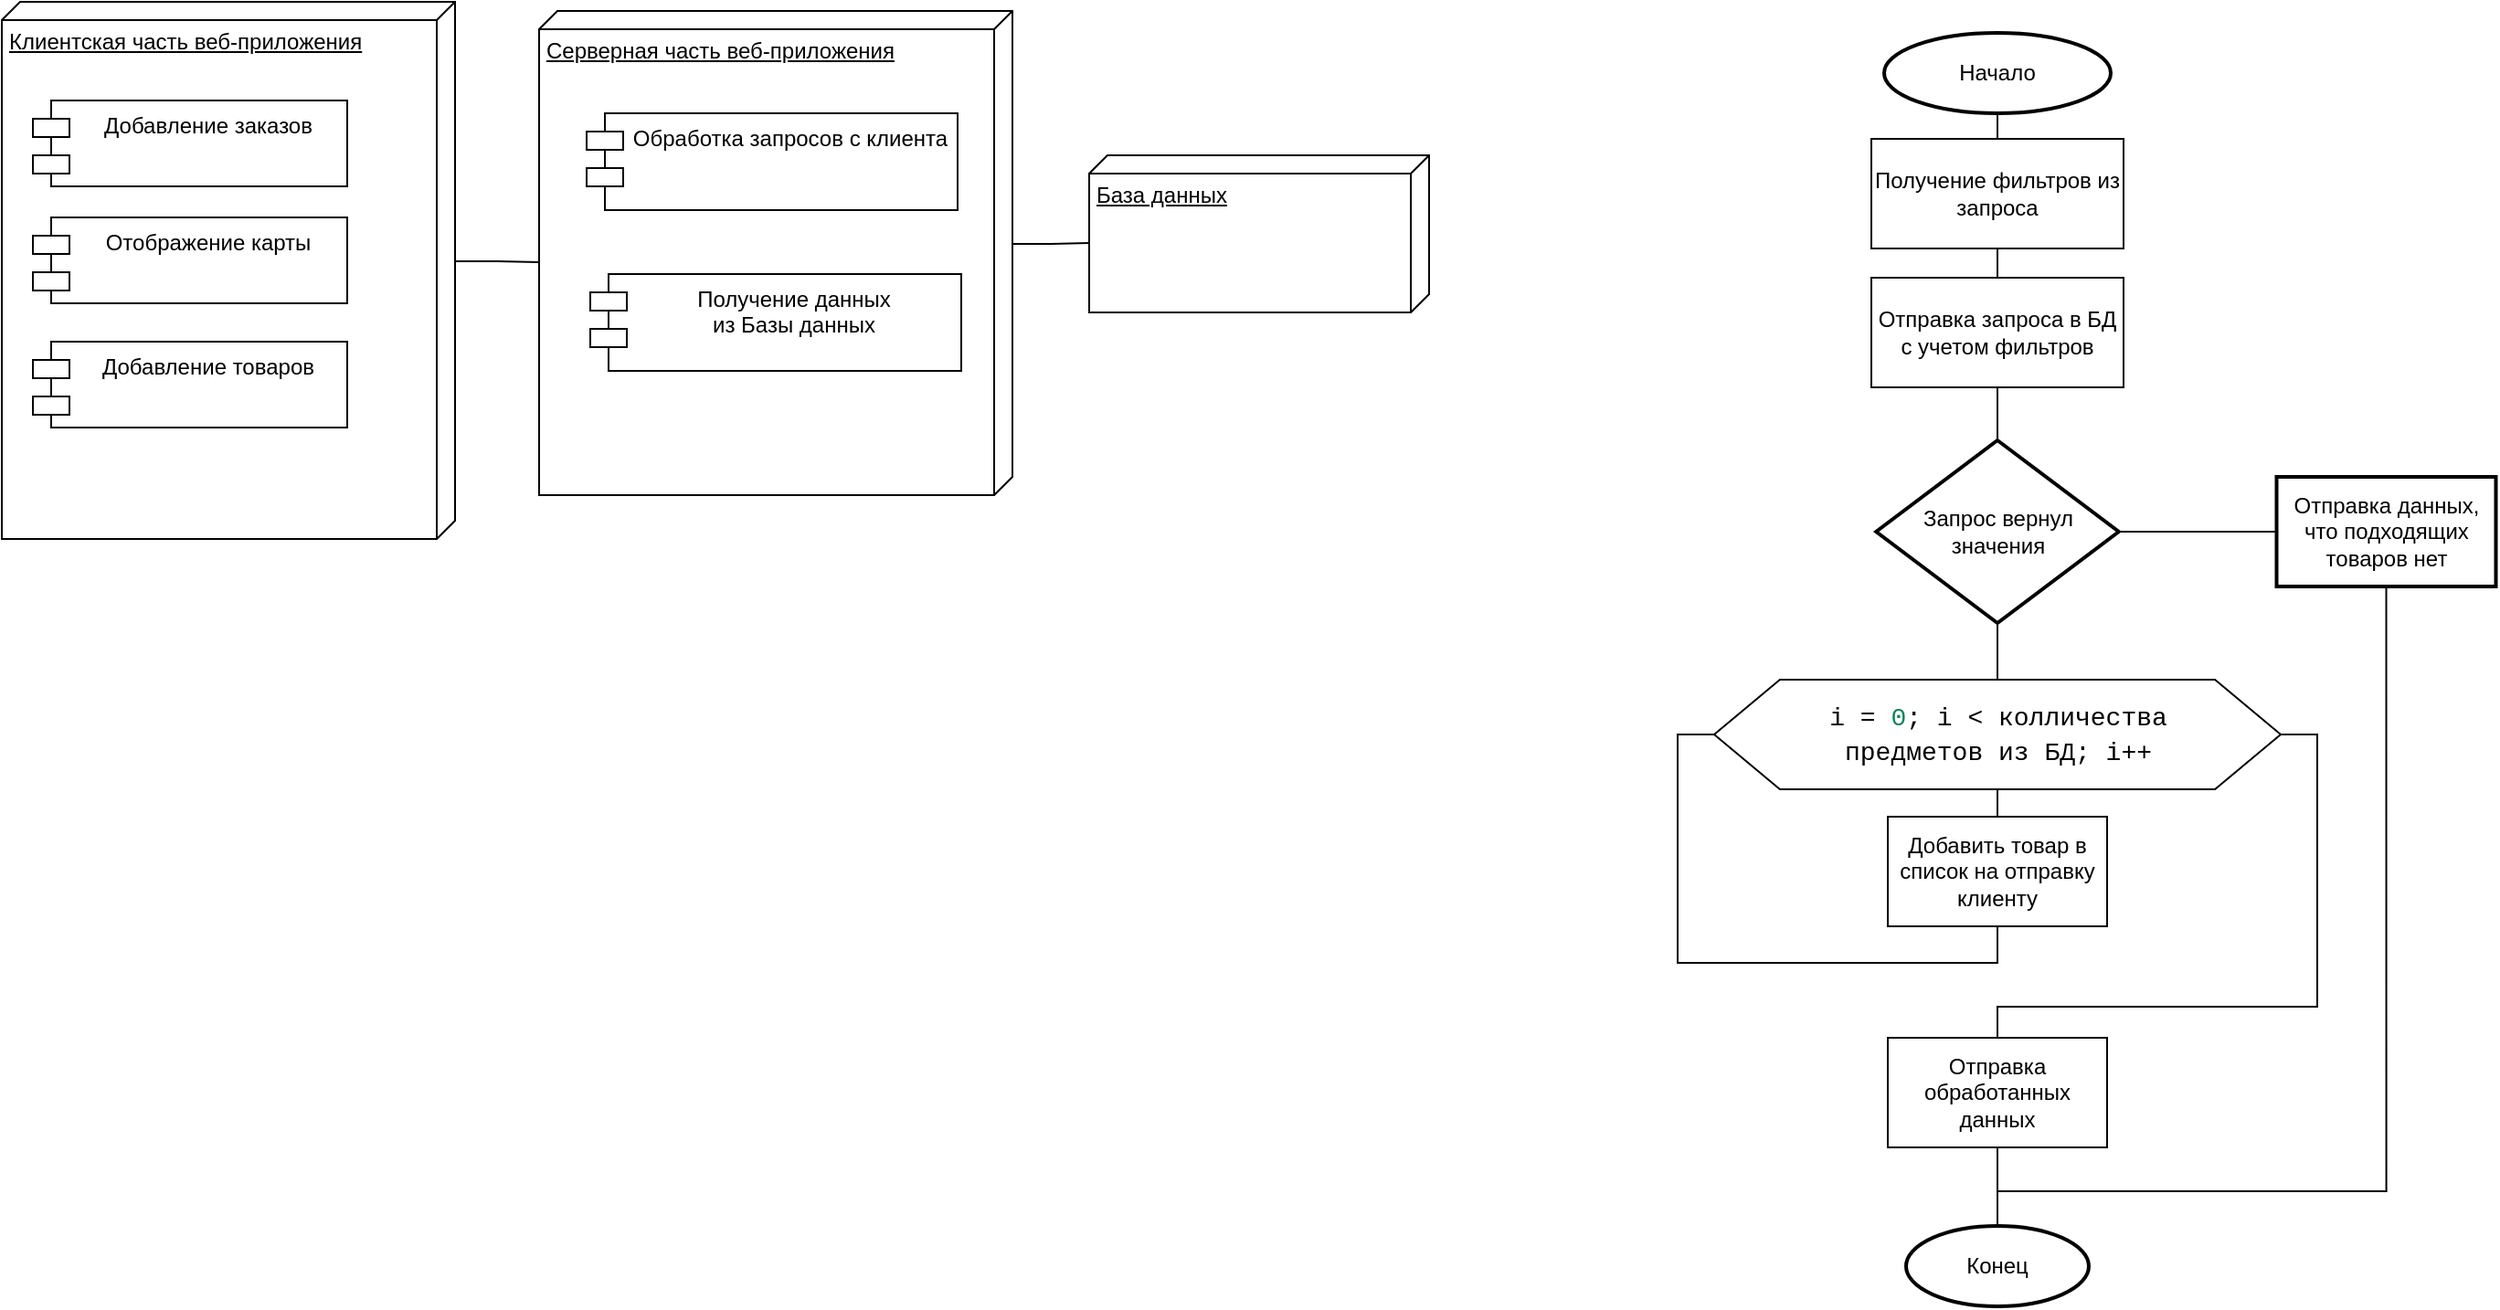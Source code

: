 <mxfile version="15.4.0" type="device"><diagram id="vxu4gS7JjIUmQRm69OTc" name="Страница 1"><mxGraphModel dx="1086" dy="806" grid="0" gridSize="10" guides="1" tooltips="1" connect="1" arrows="1" fold="1" page="1" pageScale="1" pageWidth="827" pageHeight="1169" math="0" shadow="0"><root><mxCell id="0"/><mxCell id="1" parent="0"/><mxCell id="g5gTbjDW11xaAzrR5Q2P-9" style="edgeStyle=orthogonalEdgeStyle;rounded=0;orthogonalLoop=1;jettySize=auto;html=1;exitX=0;exitY=0;exitDx=142;exitDy=0;exitPerimeter=0;entryX=0;entryY=0;entryDx=137.5;entryDy=259;entryPerimeter=0;endArrow=none;endFill=0;" parent="1" source="g5gTbjDW11xaAzrR5Q2P-1" target="g5gTbjDW11xaAzrR5Q2P-2" edge="1"><mxGeometry relative="1" as="geometry"/></mxCell><mxCell id="g5gTbjDW11xaAzrR5Q2P-1" value="Клиентская часть веб-приложения" style="verticalAlign=top;align=left;spacingTop=8;spacingLeft=2;spacingRight=12;shape=cube;size=10;direction=south;fontStyle=4;html=1;" parent="1" vertex="1"><mxGeometry x="37" y="106" width="248" height="294" as="geometry"/></mxCell><mxCell id="g5gTbjDW11xaAzrR5Q2P-10" style="edgeStyle=orthogonalEdgeStyle;rounded=0;orthogonalLoop=1;jettySize=auto;html=1;exitX=0;exitY=0;exitDx=127.5;exitDy=0;exitPerimeter=0;entryX=0;entryY=0;entryDx=48;entryDy=186;entryPerimeter=0;endArrow=none;endFill=0;" parent="1" source="g5gTbjDW11xaAzrR5Q2P-2" target="g5gTbjDW11xaAzrR5Q2P-3" edge="1"><mxGeometry relative="1" as="geometry"/></mxCell><mxCell id="g5gTbjDW11xaAzrR5Q2P-2" value="Серверная часть веб-приложения" style="verticalAlign=top;align=left;spacingTop=8;spacingLeft=2;spacingRight=12;shape=cube;size=10;direction=south;fontStyle=4;html=1;" parent="1" vertex="1"><mxGeometry x="331" y="111" width="259" height="265" as="geometry"/></mxCell><mxCell id="g5gTbjDW11xaAzrR5Q2P-3" value="База данных" style="verticalAlign=top;align=left;spacingTop=8;spacingLeft=2;spacingRight=12;shape=cube;size=10;direction=south;fontStyle=4;html=1;" parent="1" vertex="1"><mxGeometry x="632" y="190" width="186" height="86" as="geometry"/></mxCell><mxCell id="g5gTbjDW11xaAzrR5Q2P-4" value="Добавление заказов" style="shape=module;align=left;spacingLeft=20;align=center;verticalAlign=top;" parent="1" vertex="1"><mxGeometry x="54" y="160" width="172" height="47" as="geometry"/></mxCell><mxCell id="g5gTbjDW11xaAzrR5Q2P-5" value="Отображение карты" style="shape=module;align=left;spacingLeft=20;align=center;verticalAlign=top;" parent="1" vertex="1"><mxGeometry x="54" y="224" width="172" height="47" as="geometry"/></mxCell><mxCell id="g5gTbjDW11xaAzrR5Q2P-6" value="Добавление товаров" style="shape=module;align=left;spacingLeft=20;align=center;verticalAlign=top;" parent="1" vertex="1"><mxGeometry x="54" y="292" width="172" height="47" as="geometry"/></mxCell><mxCell id="g5gTbjDW11xaAzrR5Q2P-7" value="Обработка запросов с клиента" style="shape=module;align=left;spacingLeft=20;align=center;verticalAlign=top;" parent="1" vertex="1"><mxGeometry x="357" y="167" width="203" height="53" as="geometry"/></mxCell><mxCell id="g5gTbjDW11xaAzrR5Q2P-8" value="Получение данных &#10;из Базы данных" style="shape=module;align=left;spacingLeft=20;align=center;verticalAlign=top;" parent="1" vertex="1"><mxGeometry x="359" y="255" width="203" height="53" as="geometry"/></mxCell><mxCell id="RY_Wz6eaNgmoLlMGkBbU-8" style="edgeStyle=orthogonalEdgeStyle;rounded=0;orthogonalLoop=1;jettySize=auto;html=1;exitX=0.5;exitY=1;exitDx=0;exitDy=0;exitPerimeter=0;entryX=0.5;entryY=0;entryDx=0;entryDy=0;endArrow=none;endFill=0;" edge="1" parent="1" source="RY_Wz6eaNgmoLlMGkBbU-3" target="RY_Wz6eaNgmoLlMGkBbU-4"><mxGeometry relative="1" as="geometry"/></mxCell><mxCell id="RY_Wz6eaNgmoLlMGkBbU-3" value="Начало" style="strokeWidth=2;html=1;shape=mxgraph.flowchart.start_1;whiteSpace=wrap;" vertex="1" parent="1"><mxGeometry x="1067" y="123" width="124" height="44" as="geometry"/></mxCell><mxCell id="RY_Wz6eaNgmoLlMGkBbU-9" style="edgeStyle=orthogonalEdgeStyle;rounded=0;orthogonalLoop=1;jettySize=auto;html=1;exitX=0.5;exitY=1;exitDx=0;exitDy=0;entryX=0.5;entryY=0;entryDx=0;entryDy=0;endArrow=none;endFill=0;" edge="1" parent="1" source="RY_Wz6eaNgmoLlMGkBbU-4" target="RY_Wz6eaNgmoLlMGkBbU-5"><mxGeometry relative="1" as="geometry"/></mxCell><mxCell id="RY_Wz6eaNgmoLlMGkBbU-4" value="Получение фильтров из запроса" style="rounded=0;whiteSpace=wrap;html=1;" vertex="1" parent="1"><mxGeometry x="1060" y="181" width="138" height="60" as="geometry"/></mxCell><mxCell id="RY_Wz6eaNgmoLlMGkBbU-10" style="edgeStyle=orthogonalEdgeStyle;rounded=0;orthogonalLoop=1;jettySize=auto;html=1;exitX=0.5;exitY=1;exitDx=0;exitDy=0;entryX=0.5;entryY=0;entryDx=0;entryDy=0;entryPerimeter=0;endArrow=none;endFill=0;" edge="1" parent="1" source="RY_Wz6eaNgmoLlMGkBbU-5" target="RY_Wz6eaNgmoLlMGkBbU-7"><mxGeometry relative="1" as="geometry"/></mxCell><mxCell id="RY_Wz6eaNgmoLlMGkBbU-5" value="Отправка запроса в БД с учетом фильтров" style="rounded=0;whiteSpace=wrap;html=1;" vertex="1" parent="1"><mxGeometry x="1060" y="257" width="138" height="60" as="geometry"/></mxCell><mxCell id="RY_Wz6eaNgmoLlMGkBbU-13" value="" style="edgeStyle=orthogonalEdgeStyle;rounded=0;orthogonalLoop=1;jettySize=auto;html=1;endArrow=none;endFill=0;" edge="1" parent="1" source="RY_Wz6eaNgmoLlMGkBbU-7" target="RY_Wz6eaNgmoLlMGkBbU-12"><mxGeometry relative="1" as="geometry"/></mxCell><mxCell id="RY_Wz6eaNgmoLlMGkBbU-25" style="edgeStyle=orthogonalEdgeStyle;rounded=0;orthogonalLoop=1;jettySize=auto;html=1;exitX=0.5;exitY=1;exitDx=0;exitDy=0;exitPerimeter=0;entryX=0.5;entryY=0;entryDx=0;entryDy=0;endArrow=none;endFill=0;" edge="1" parent="1" source="RY_Wz6eaNgmoLlMGkBbU-7" target="RY_Wz6eaNgmoLlMGkBbU-21"><mxGeometry relative="1" as="geometry"/></mxCell><mxCell id="RY_Wz6eaNgmoLlMGkBbU-7" value="Запрос вернул значения" style="strokeWidth=2;html=1;shape=mxgraph.flowchart.decision;whiteSpace=wrap;" vertex="1" parent="1"><mxGeometry x="1062.63" y="346" width="132.75" height="100" as="geometry"/></mxCell><mxCell id="RY_Wz6eaNgmoLlMGkBbU-33" style="edgeStyle=orthogonalEdgeStyle;rounded=0;orthogonalLoop=1;jettySize=auto;html=1;exitX=0.5;exitY=1;exitDx=0;exitDy=0;entryX=0.5;entryY=0;entryDx=0;entryDy=0;entryPerimeter=0;endArrow=none;endFill=0;" edge="1" parent="1" source="RY_Wz6eaNgmoLlMGkBbU-12" target="RY_Wz6eaNgmoLlMGkBbU-31"><mxGeometry relative="1" as="geometry"><Array as="points"><mxPoint x="1342" y="757"/><mxPoint x="1129" y="757"/></Array></mxGeometry></mxCell><mxCell id="RY_Wz6eaNgmoLlMGkBbU-12" value="Отправка данных, что подходящих товаров нет" style="whiteSpace=wrap;html=1;strokeWidth=2;" vertex="1" parent="1"><mxGeometry x="1281.755" y="366" width="120" height="60" as="geometry"/></mxCell><mxCell id="RY_Wz6eaNgmoLlMGkBbU-23" value="" style="group" vertex="1" connectable="0" parent="1"><mxGeometry x="974" y="477" width="310" height="60" as="geometry"/></mxCell><mxCell id="RY_Wz6eaNgmoLlMGkBbU-21" value="" style="verticalLabelPosition=bottom;verticalAlign=top;html=1;shape=hexagon;perimeter=hexagonPerimeter2;arcSize=6;size=0.116;" vertex="1" parent="RY_Wz6eaNgmoLlMGkBbU-23"><mxGeometry width="310" height="60" as="geometry"/></mxCell><mxCell id="RY_Wz6eaNgmoLlMGkBbU-22" value="&lt;div style=&quot;background-color: rgb(255 , 255 , 255) ; font-family: &amp;#34;consolas&amp;#34; , &amp;#34;courier new&amp;#34; , monospace ; font-size: 14px ; line-height: 19px&quot;&gt;i = &lt;span style=&quot;color: #098658&quot;&gt;0&lt;/span&gt;; i &amp;lt; колличества предметов из БД; i++&lt;/div&gt;" style="text;html=1;strokeColor=none;fillColor=none;align=center;verticalAlign=middle;whiteSpace=wrap;rounded=0;" vertex="1" parent="RY_Wz6eaNgmoLlMGkBbU-23"><mxGeometry x="30.5" y="8.5" width="249" height="43" as="geometry"/></mxCell><mxCell id="RY_Wz6eaNgmoLlMGkBbU-27" style="edgeStyle=orthogonalEdgeStyle;rounded=0;orthogonalLoop=1;jettySize=auto;html=1;exitX=0.5;exitY=1;exitDx=0;exitDy=0;entryX=0;entryY=0.5;entryDx=0;entryDy=0;endArrow=none;endFill=0;" edge="1" parent="1" source="RY_Wz6eaNgmoLlMGkBbU-24" target="RY_Wz6eaNgmoLlMGkBbU-21"><mxGeometry relative="1" as="geometry"/></mxCell><mxCell id="RY_Wz6eaNgmoLlMGkBbU-24" value="Добавить товар в список на отправку клиенту" style="rounded=0;whiteSpace=wrap;html=1;" vertex="1" parent="1"><mxGeometry x="1069.01" y="552" width="120" height="60" as="geometry"/></mxCell><mxCell id="RY_Wz6eaNgmoLlMGkBbU-26" style="edgeStyle=orthogonalEdgeStyle;rounded=0;orthogonalLoop=1;jettySize=auto;html=1;exitX=0.5;exitY=1;exitDx=0;exitDy=0;entryX=0.5;entryY=0;entryDx=0;entryDy=0;endArrow=none;endFill=0;" edge="1" parent="1" source="RY_Wz6eaNgmoLlMGkBbU-21" target="RY_Wz6eaNgmoLlMGkBbU-24"><mxGeometry relative="1" as="geometry"/></mxCell><mxCell id="RY_Wz6eaNgmoLlMGkBbU-32" style="edgeStyle=orthogonalEdgeStyle;rounded=0;orthogonalLoop=1;jettySize=auto;html=1;exitX=0.5;exitY=1;exitDx=0;exitDy=0;entryX=0.5;entryY=0;entryDx=0;entryDy=0;entryPerimeter=0;endArrow=none;endFill=0;" edge="1" parent="1" source="RY_Wz6eaNgmoLlMGkBbU-29" target="RY_Wz6eaNgmoLlMGkBbU-31"><mxGeometry relative="1" as="geometry"/></mxCell><mxCell id="RY_Wz6eaNgmoLlMGkBbU-29" value="Отправка обработанных данных" style="rounded=0;whiteSpace=wrap;html=1;" vertex="1" parent="1"><mxGeometry x="1069" y="673" width="120" height="60" as="geometry"/></mxCell><mxCell id="RY_Wz6eaNgmoLlMGkBbU-30" style="edgeStyle=orthogonalEdgeStyle;rounded=0;orthogonalLoop=1;jettySize=auto;html=1;exitX=1;exitY=0.5;exitDx=0;exitDy=0;entryX=0.5;entryY=0;entryDx=0;entryDy=0;endArrow=none;endFill=0;" edge="1" parent="1" source="RY_Wz6eaNgmoLlMGkBbU-21" target="RY_Wz6eaNgmoLlMGkBbU-29"><mxGeometry relative="1" as="geometry"><Array as="points"><mxPoint x="1304" y="507"/><mxPoint x="1304" y="656"/><mxPoint x="1129" y="656"/></Array></mxGeometry></mxCell><mxCell id="RY_Wz6eaNgmoLlMGkBbU-31" value="Конец" style="strokeWidth=2;html=1;shape=mxgraph.flowchart.start_1;whiteSpace=wrap;" vertex="1" parent="1"><mxGeometry x="1079" y="776" width="100" height="44" as="geometry"/></mxCell></root></mxGraphModel></diagram></mxfile>